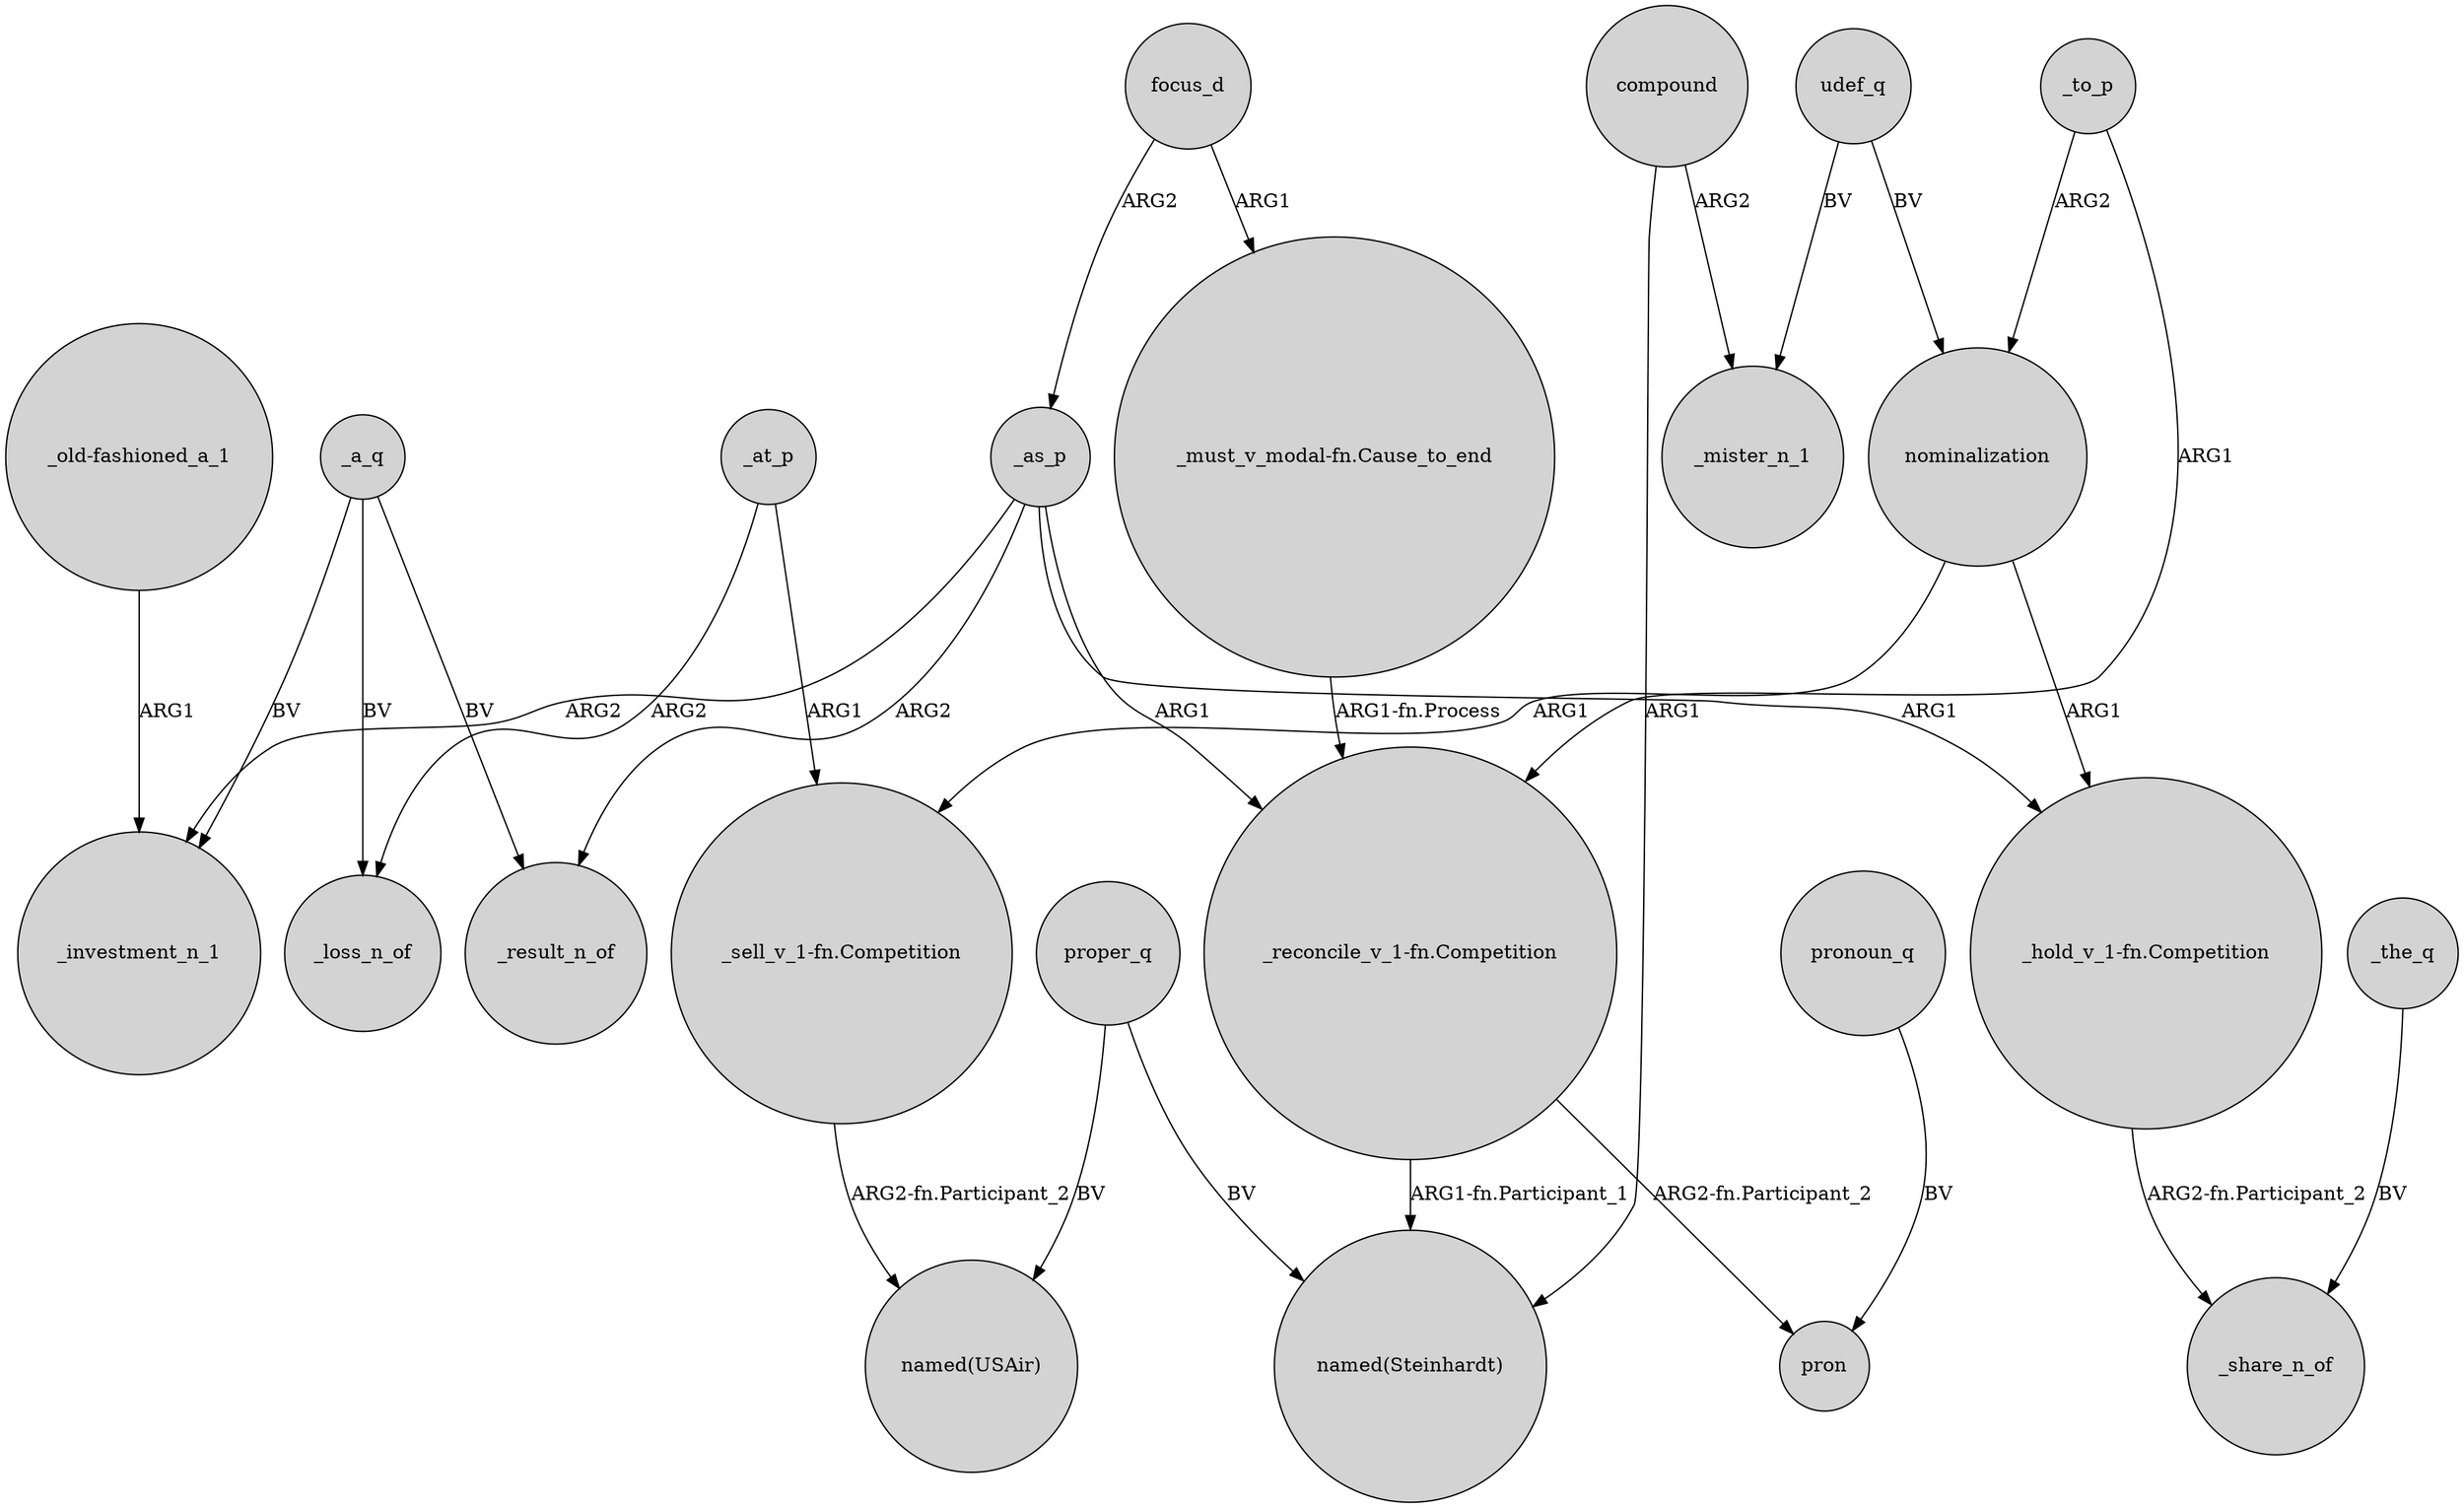 digraph {
	node [shape=circle style=filled]
	"_old-fashioned_a_1" -> _investment_n_1 [label=ARG1]
	"_hold_v_1-fn.Competition" -> _share_n_of [label="ARG2-fn.Participant_2"]
	_a_q -> _loss_n_of [label=BV]
	nominalization -> "_sell_v_1-fn.Competition" [label=ARG1]
	compound -> _mister_n_1 [label=ARG2]
	nominalization -> "_hold_v_1-fn.Competition" [label=ARG1]
	focus_d -> "_must_v_modal-fn.Cause_to_end" [label=ARG1]
	_to_p -> "_reconcile_v_1-fn.Competition" [label=ARG1]
	_at_p -> _loss_n_of [label=ARG2]
	proper_q -> "named(Steinhardt)" [label=BV]
	udef_q -> nominalization [label=BV]
	_the_q -> _share_n_of [label=BV]
	udef_q -> _mister_n_1 [label=BV]
	_to_p -> nominalization [label=ARG2]
	_as_p -> "_reconcile_v_1-fn.Competition" [label=ARG1]
	pronoun_q -> pron [label=BV]
	compound -> "named(Steinhardt)" [label=ARG1]
	_as_p -> _result_n_of [label=ARG2]
	_as_p -> _investment_n_1 [label=ARG2]
	"_reconcile_v_1-fn.Competition" -> "named(Steinhardt)" [label="ARG1-fn.Participant_1"]
	_as_p -> "_hold_v_1-fn.Competition" [label=ARG1]
	_a_q -> _investment_n_1 [label=BV]
	"_must_v_modal-fn.Cause_to_end" -> "_reconcile_v_1-fn.Competition" [label="ARG1-fn.Process"]
	"_reconcile_v_1-fn.Competition" -> pron [label="ARG2-fn.Participant_2"]
	_a_q -> _result_n_of [label=BV]
	_at_p -> "_sell_v_1-fn.Competition" [label=ARG1]
	focus_d -> _as_p [label=ARG2]
	proper_q -> "named(USAir)" [label=BV]
	"_sell_v_1-fn.Competition" -> "named(USAir)" [label="ARG2-fn.Participant_2"]
}
